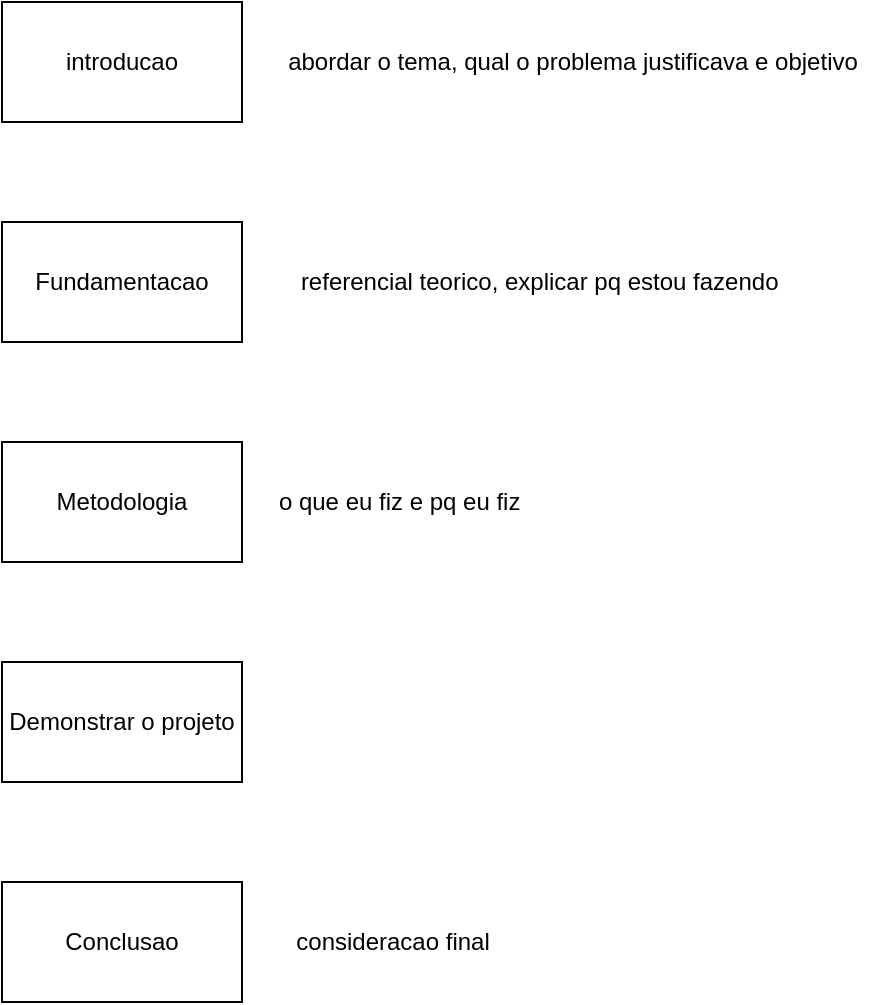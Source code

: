 <mxfile version="15.2.7" type="device"><diagram id="ydsyt9tYFGecnHZuIgd2" name="Página-1"><mxGraphModel dx="1662" dy="822" grid="1" gridSize="10" guides="1" tooltips="1" connect="1" arrows="1" fold="1" page="1" pageScale="1" pageWidth="827" pageHeight="1169" math="0" shadow="0"><root><mxCell id="0"/><mxCell id="1" parent="0"/><mxCell id="Cm01CnyNKdV7g2Jr7wD2-1" value="introducao" style="rounded=0;whiteSpace=wrap;html=1;" parent="1" vertex="1"><mxGeometry x="300" y="180" width="120" height="60" as="geometry"/></mxCell><mxCell id="Cm01CnyNKdV7g2Jr7wD2-2" value="Fundamentacao" style="rounded=0;whiteSpace=wrap;html=1;" parent="1" vertex="1"><mxGeometry x="300" y="290" width="120" height="60" as="geometry"/></mxCell><mxCell id="Cm01CnyNKdV7g2Jr7wD2-3" value="referencial teorico, explicar pq estou fazendo&amp;nbsp;" style="text;html=1;align=center;verticalAlign=middle;resizable=0;points=[];autosize=1;strokeColor=none;fillColor=none;" parent="1" vertex="1"><mxGeometry x="440" y="310" width="260" height="20" as="geometry"/></mxCell><mxCell id="Cm01CnyNKdV7g2Jr7wD2-4" value="Metodologia" style="rounded=0;whiteSpace=wrap;html=1;" parent="1" vertex="1"><mxGeometry x="300" y="400" width="120" height="60" as="geometry"/></mxCell><mxCell id="Cm01CnyNKdV7g2Jr7wD2-5" value="o que eu fiz e pq eu fiz&amp;nbsp;" style="text;html=1;align=center;verticalAlign=middle;resizable=0;points=[];autosize=1;strokeColor=none;fillColor=none;" parent="1" vertex="1"><mxGeometry x="430" y="420" width="140" height="20" as="geometry"/></mxCell><mxCell id="Cm01CnyNKdV7g2Jr7wD2-6" value="Demonstrar o projeto" style="rounded=0;whiteSpace=wrap;html=1;" parent="1" vertex="1"><mxGeometry x="300" y="510" width="120" height="60" as="geometry"/></mxCell><mxCell id="Cm01CnyNKdV7g2Jr7wD2-7" value="Conclusao" style="rounded=0;whiteSpace=wrap;html=1;" parent="1" vertex="1"><mxGeometry x="300" y="620" width="120" height="60" as="geometry"/></mxCell><mxCell id="Cm01CnyNKdV7g2Jr7wD2-8" value="consideracao final" style="text;html=1;align=center;verticalAlign=middle;resizable=0;points=[];autosize=1;strokeColor=none;fillColor=none;" parent="1" vertex="1"><mxGeometry x="440" y="640" width="110" height="20" as="geometry"/></mxCell><mxCell id="Cm01CnyNKdV7g2Jr7wD2-9" value="abordar o tema, qual o problema justificava e objetivo" style="text;html=1;align=center;verticalAlign=middle;resizable=0;points=[];autosize=1;strokeColor=none;fillColor=none;" parent="1" vertex="1"><mxGeometry x="435" y="200" width="300" height="20" as="geometry"/></mxCell></root></mxGraphModel></diagram></mxfile>
